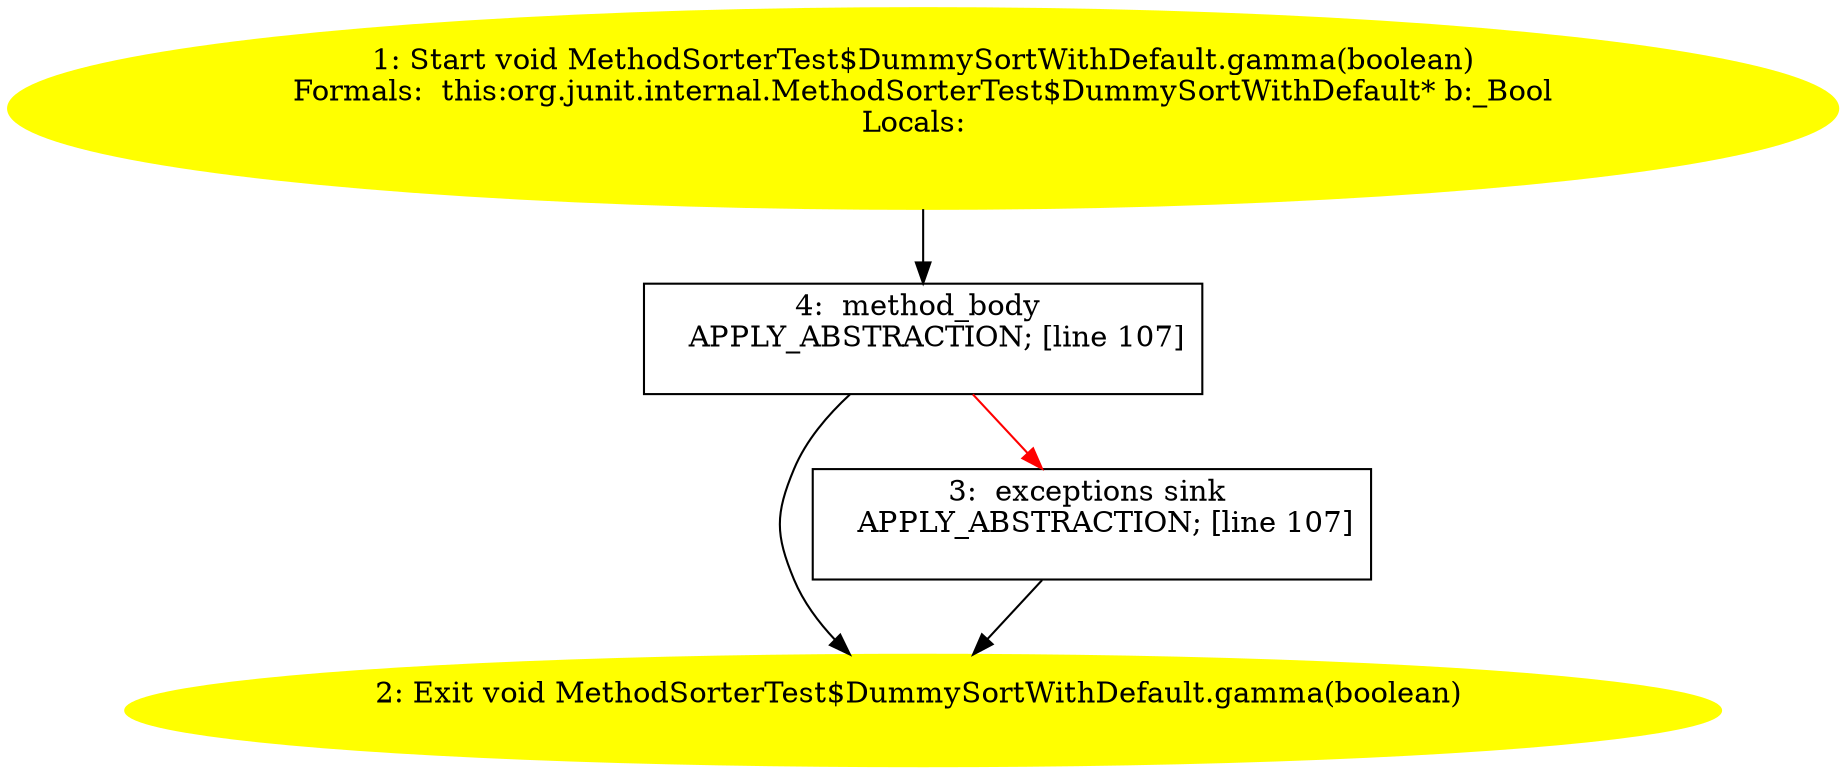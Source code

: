 /* @generated */
digraph cfg {
"org.junit.internal.MethodSorterTest$DummySortWithDefault.gamma(boolean):void.91d0df5bd35dc7f12ee1d1cc72393694_1" [label="1: Start void MethodSorterTest$DummySortWithDefault.gamma(boolean)\nFormals:  this:org.junit.internal.MethodSorterTest$DummySortWithDefault* b:_Bool\nLocals:  \n  " color=yellow style=filled]
	

	 "org.junit.internal.MethodSorterTest$DummySortWithDefault.gamma(boolean):void.91d0df5bd35dc7f12ee1d1cc72393694_1" -> "org.junit.internal.MethodSorterTest$DummySortWithDefault.gamma(boolean):void.91d0df5bd35dc7f12ee1d1cc72393694_4" ;
"org.junit.internal.MethodSorterTest$DummySortWithDefault.gamma(boolean):void.91d0df5bd35dc7f12ee1d1cc72393694_2" [label="2: Exit void MethodSorterTest$DummySortWithDefault.gamma(boolean) \n  " color=yellow style=filled]
	

"org.junit.internal.MethodSorterTest$DummySortWithDefault.gamma(boolean):void.91d0df5bd35dc7f12ee1d1cc72393694_3" [label="3:  exceptions sink \n   APPLY_ABSTRACTION; [line 107]\n " shape="box"]
	

	 "org.junit.internal.MethodSorterTest$DummySortWithDefault.gamma(boolean):void.91d0df5bd35dc7f12ee1d1cc72393694_3" -> "org.junit.internal.MethodSorterTest$DummySortWithDefault.gamma(boolean):void.91d0df5bd35dc7f12ee1d1cc72393694_2" ;
"org.junit.internal.MethodSorterTest$DummySortWithDefault.gamma(boolean):void.91d0df5bd35dc7f12ee1d1cc72393694_4" [label="4:  method_body \n   APPLY_ABSTRACTION; [line 107]\n " shape="box"]
	

	 "org.junit.internal.MethodSorterTest$DummySortWithDefault.gamma(boolean):void.91d0df5bd35dc7f12ee1d1cc72393694_4" -> "org.junit.internal.MethodSorterTest$DummySortWithDefault.gamma(boolean):void.91d0df5bd35dc7f12ee1d1cc72393694_2" ;
	 "org.junit.internal.MethodSorterTest$DummySortWithDefault.gamma(boolean):void.91d0df5bd35dc7f12ee1d1cc72393694_4" -> "org.junit.internal.MethodSorterTest$DummySortWithDefault.gamma(boolean):void.91d0df5bd35dc7f12ee1d1cc72393694_3" [color="red" ];
}
